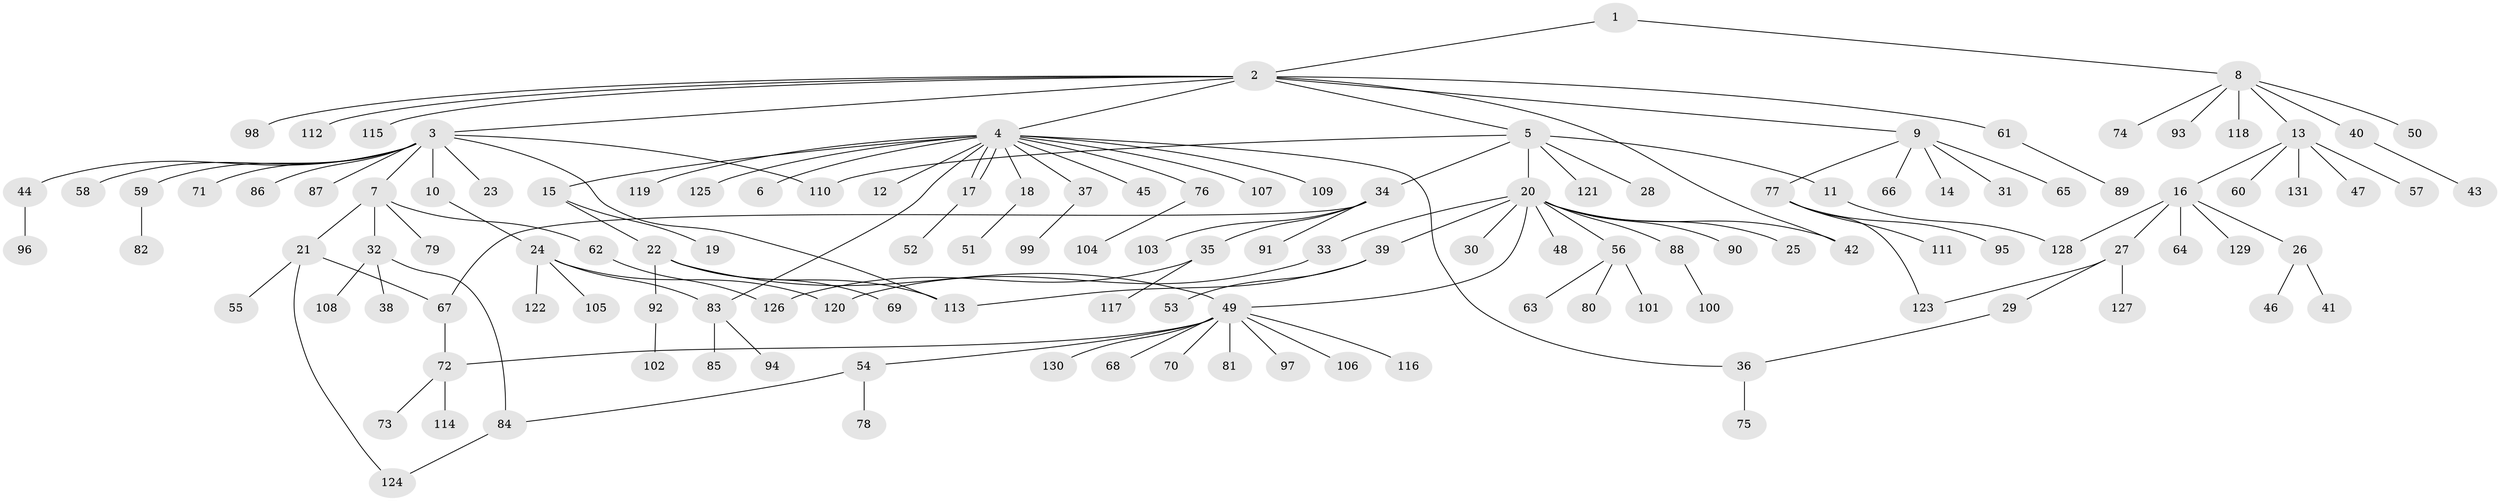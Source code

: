 // Generated by graph-tools (version 1.1) at 2025/25/03/09/25 03:25:59]
// undirected, 131 vertices, 146 edges
graph export_dot {
graph [start="1"]
  node [color=gray90,style=filled];
  1;
  2;
  3;
  4;
  5;
  6;
  7;
  8;
  9;
  10;
  11;
  12;
  13;
  14;
  15;
  16;
  17;
  18;
  19;
  20;
  21;
  22;
  23;
  24;
  25;
  26;
  27;
  28;
  29;
  30;
  31;
  32;
  33;
  34;
  35;
  36;
  37;
  38;
  39;
  40;
  41;
  42;
  43;
  44;
  45;
  46;
  47;
  48;
  49;
  50;
  51;
  52;
  53;
  54;
  55;
  56;
  57;
  58;
  59;
  60;
  61;
  62;
  63;
  64;
  65;
  66;
  67;
  68;
  69;
  70;
  71;
  72;
  73;
  74;
  75;
  76;
  77;
  78;
  79;
  80;
  81;
  82;
  83;
  84;
  85;
  86;
  87;
  88;
  89;
  90;
  91;
  92;
  93;
  94;
  95;
  96;
  97;
  98;
  99;
  100;
  101;
  102;
  103;
  104;
  105;
  106;
  107;
  108;
  109;
  110;
  111;
  112;
  113;
  114;
  115;
  116;
  117;
  118;
  119;
  120;
  121;
  122;
  123;
  124;
  125;
  126;
  127;
  128;
  129;
  130;
  131;
  1 -- 2;
  1 -- 8;
  2 -- 3;
  2 -- 4;
  2 -- 5;
  2 -- 9;
  2 -- 42;
  2 -- 61;
  2 -- 98;
  2 -- 112;
  2 -- 115;
  3 -- 7;
  3 -- 10;
  3 -- 23;
  3 -- 44;
  3 -- 58;
  3 -- 59;
  3 -- 71;
  3 -- 86;
  3 -- 87;
  3 -- 110;
  3 -- 113;
  4 -- 6;
  4 -- 12;
  4 -- 15;
  4 -- 17;
  4 -- 17;
  4 -- 18;
  4 -- 36;
  4 -- 37;
  4 -- 45;
  4 -- 76;
  4 -- 83;
  4 -- 107;
  4 -- 109;
  4 -- 119;
  4 -- 125;
  5 -- 11;
  5 -- 20;
  5 -- 28;
  5 -- 34;
  5 -- 110;
  5 -- 121;
  7 -- 21;
  7 -- 32;
  7 -- 62;
  7 -- 79;
  8 -- 13;
  8 -- 40;
  8 -- 50;
  8 -- 74;
  8 -- 93;
  8 -- 118;
  9 -- 14;
  9 -- 31;
  9 -- 65;
  9 -- 66;
  9 -- 77;
  10 -- 24;
  11 -- 128;
  13 -- 16;
  13 -- 47;
  13 -- 57;
  13 -- 60;
  13 -- 131;
  15 -- 19;
  15 -- 22;
  16 -- 26;
  16 -- 27;
  16 -- 64;
  16 -- 128;
  16 -- 129;
  17 -- 52;
  18 -- 51;
  20 -- 25;
  20 -- 30;
  20 -- 33;
  20 -- 39;
  20 -- 42;
  20 -- 48;
  20 -- 49;
  20 -- 56;
  20 -- 88;
  20 -- 90;
  21 -- 55;
  21 -- 67;
  21 -- 124;
  22 -- 49;
  22 -- 69;
  22 -- 92;
  22 -- 113;
  24 -- 83;
  24 -- 105;
  24 -- 120;
  24 -- 122;
  26 -- 41;
  26 -- 46;
  27 -- 29;
  27 -- 123;
  27 -- 127;
  29 -- 36;
  32 -- 38;
  32 -- 84;
  32 -- 108;
  33 -- 120;
  34 -- 35;
  34 -- 67;
  34 -- 91;
  34 -- 103;
  35 -- 117;
  35 -- 126;
  36 -- 75;
  37 -- 99;
  39 -- 53;
  39 -- 113;
  40 -- 43;
  44 -- 96;
  49 -- 54;
  49 -- 68;
  49 -- 70;
  49 -- 72;
  49 -- 81;
  49 -- 97;
  49 -- 106;
  49 -- 116;
  49 -- 130;
  54 -- 78;
  54 -- 84;
  56 -- 63;
  56 -- 80;
  56 -- 101;
  59 -- 82;
  61 -- 89;
  62 -- 126;
  67 -- 72;
  72 -- 73;
  72 -- 114;
  76 -- 104;
  77 -- 95;
  77 -- 111;
  77 -- 123;
  83 -- 85;
  83 -- 94;
  84 -- 124;
  88 -- 100;
  92 -- 102;
}
